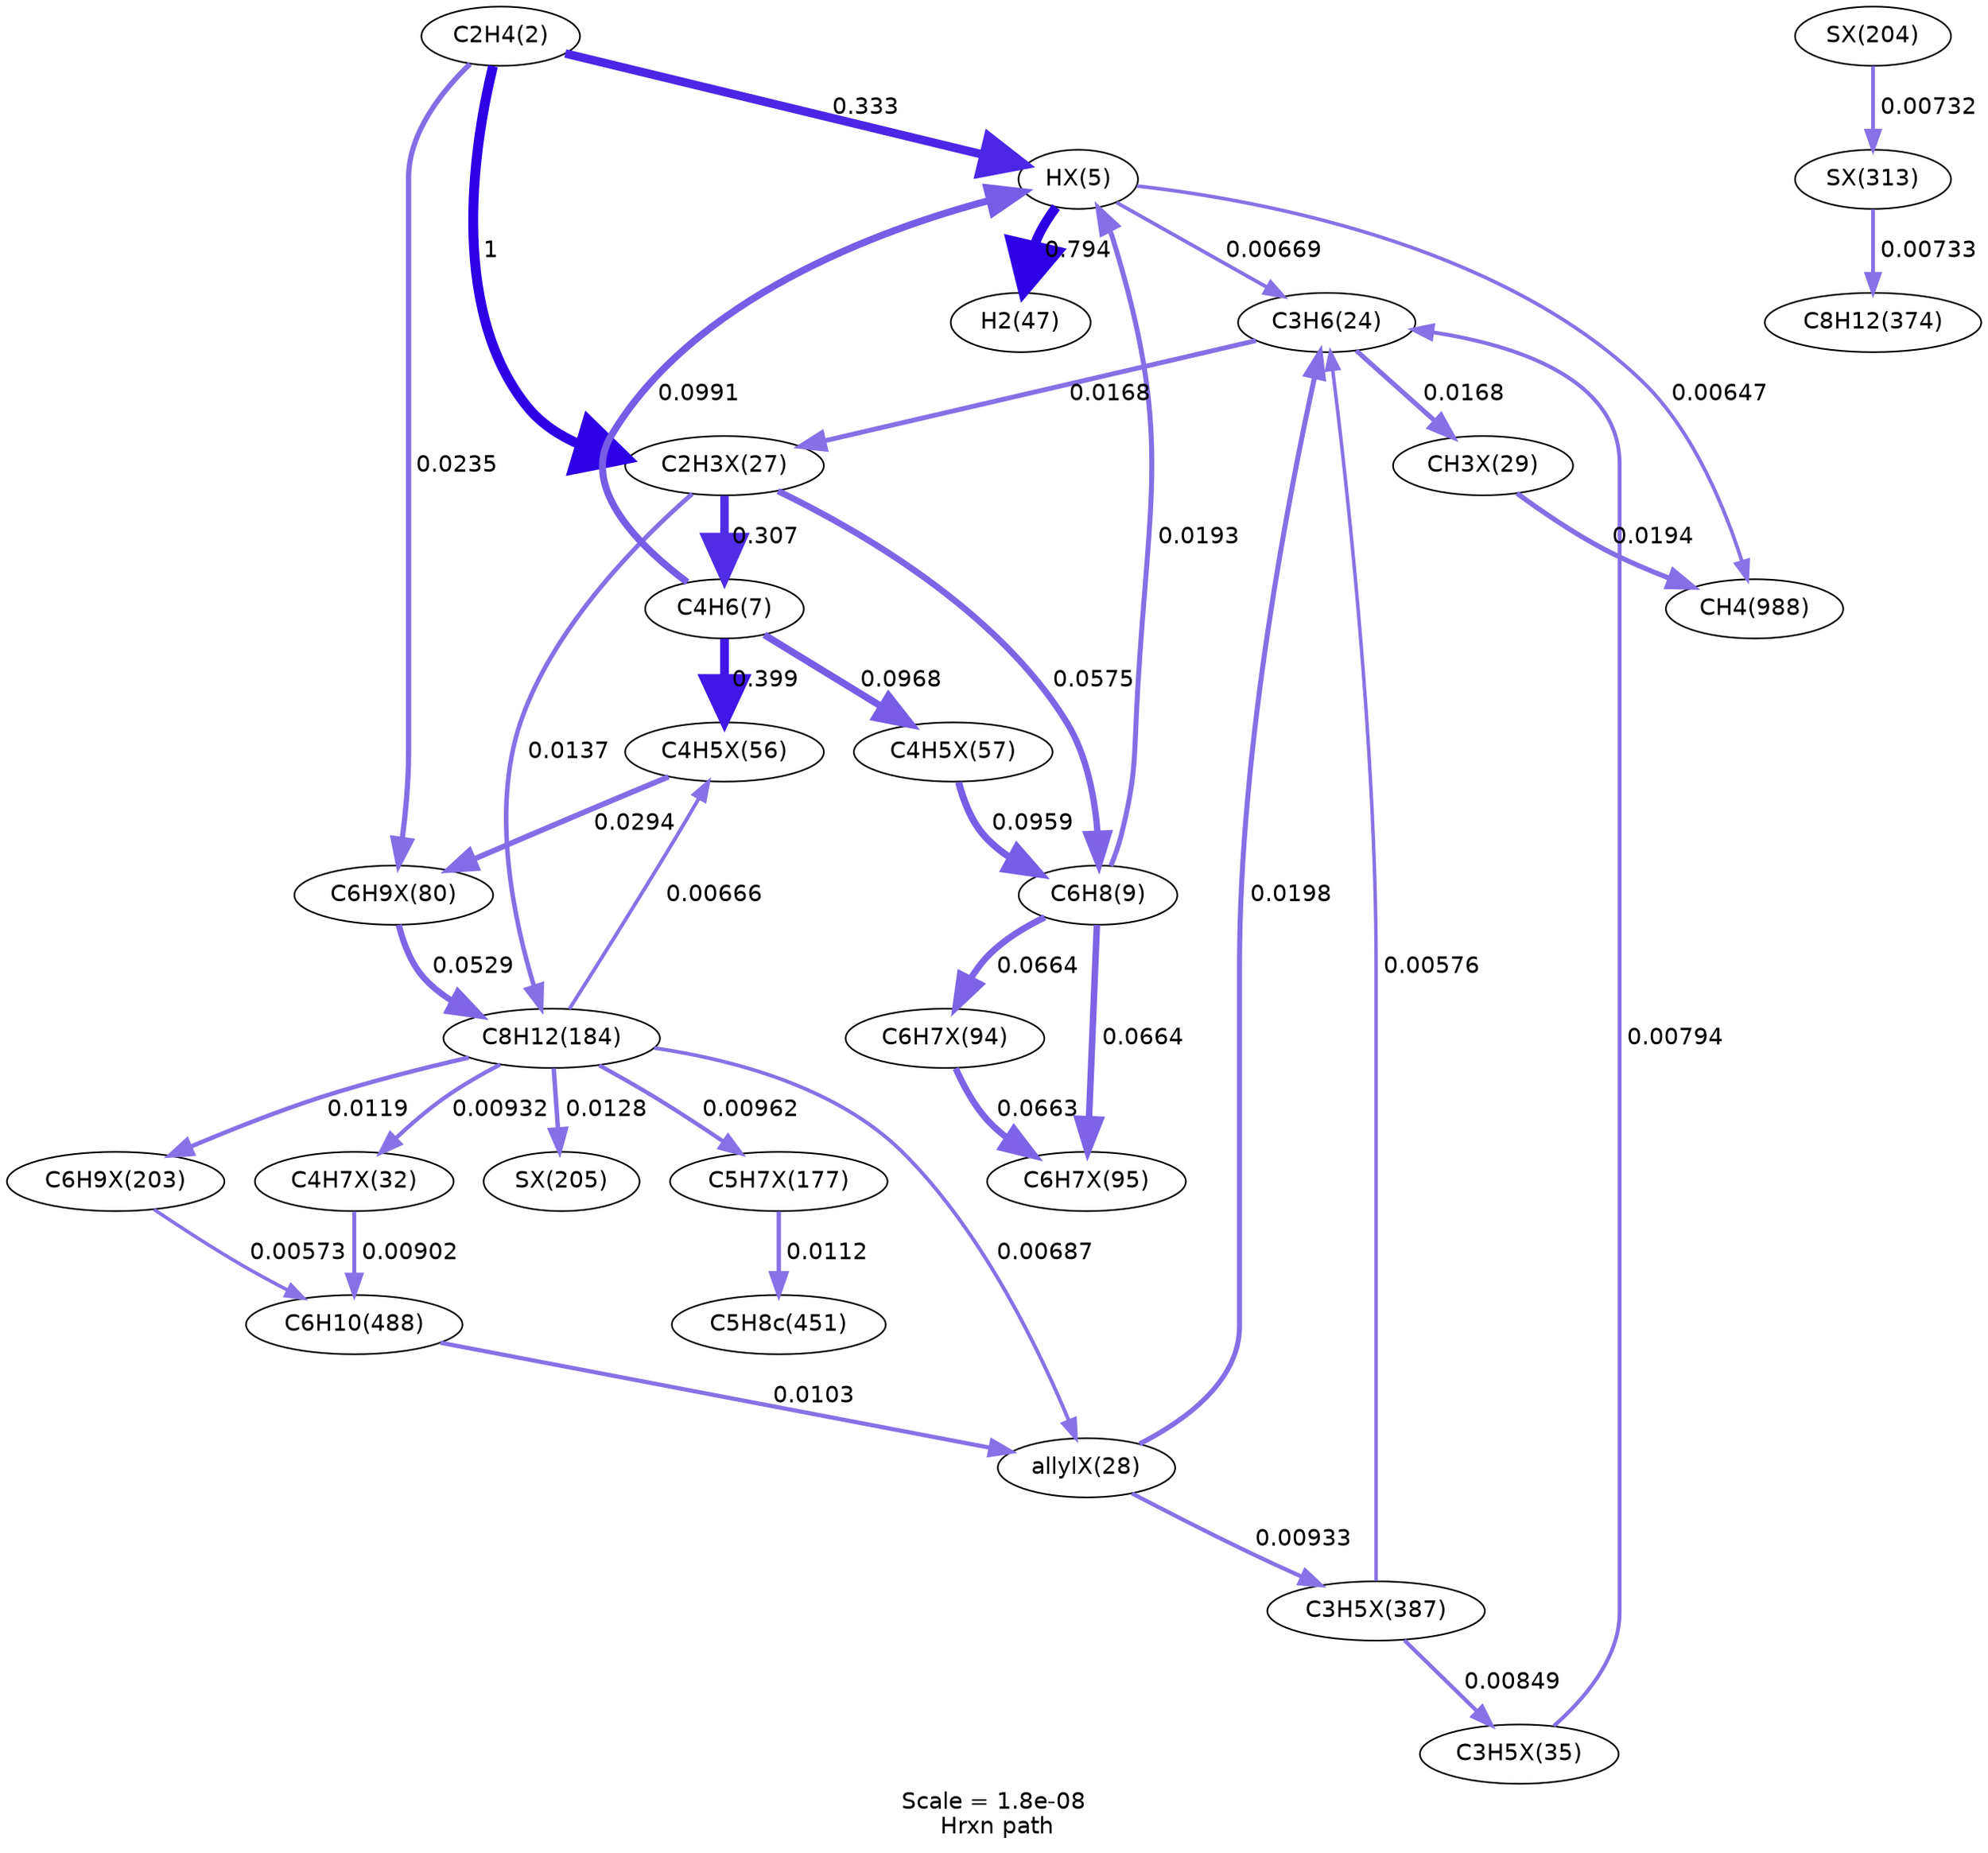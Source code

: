 digraph reaction_paths {
center=1;
s5 -> s42[fontname="Helvetica", style="setlinewidth(5.17)", arrowsize=2.59, color="0.7, 0.833, 0.9"
, label=" 0.333"];
s5 -> s43[fontname="Helvetica", style="setlinewidth(6)", arrowsize=3, color="0.7, 1.5, 0.9"
, label=" 1"];
s5 -> s54[fontname="Helvetica", style="setlinewidth(3.17)", arrowsize=1.58, color="0.7, 0.524, 0.9"
, label=" 0.0235"];
s42 -> s11[fontname="Helvetica", style="setlinewidth(5.83)", arrowsize=2.91, color="0.7, 1.29, 0.9"
, label=" 0.794"];
s8 -> s42[fontname="Helvetica", style="setlinewidth(4.26)", arrowsize=2.13, color="0.7, 0.599, 0.9"
, label=" 0.0991"];
s9 -> s42[fontname="Helvetica", style="setlinewidth(3.02)", arrowsize=1.51, color="0.7, 0.519, 0.9"
, label=" 0.0193"];
s42 -> s10[fontname="Helvetica", style="setlinewidth(2.22)", arrowsize=1.11, color="0.7, 0.507, 0.9"
, label=" 0.00669"];
s42 -> s27[fontname="Helvetica", style="setlinewidth(2.19)", arrowsize=1.1, color="0.7, 0.506, 0.9"
, label=" 0.00647"];
s43 -> s8[fontname="Helvetica", style="setlinewidth(5.11)", arrowsize=2.55, color="0.7, 0.807, 0.9"
, label=" 0.307"];
s43 -> s9[fontname="Helvetica", style="setlinewidth(3.84)", arrowsize=1.92, color="0.7, 0.558, 0.9"
, label=" 0.0575"];
s43 -> s13[fontname="Helvetica", style="setlinewidth(2.76)", arrowsize=1.38, color="0.7, 0.514, 0.9"
, label=" 0.0137"];
s10 -> s43[fontname="Helvetica", style="setlinewidth(2.92)", arrowsize=1.46, color="0.7, 0.517, 0.9"
, label=" 0.0168"];
s8 -> s51[fontname="Helvetica", style="setlinewidth(4.24)", arrowsize=2.12, color="0.7, 0.597, 0.9"
, label=" 0.0968"];
s8 -> s50[fontname="Helvetica", style="setlinewidth(5.31)", arrowsize=2.65, color="0.7, 0.899, 0.9"
, label=" 0.399"];
s51 -> s9[fontname="Helvetica", style="setlinewidth(4.23)", arrowsize=2.11, color="0.7, 0.596, 0.9"
, label=" 0.0959"];
s50 -> s54[fontname="Helvetica", style="setlinewidth(3.34)", arrowsize=1.67, color="0.7, 0.529, 0.9"
, label=" 0.0294"];
s13 -> s50[fontname="Helvetica", style="setlinewidth(2.22)", arrowsize=1.11, color="0.7, 0.507, 0.9"
, label=" 0.00666"];
s9 -> s58[fontname="Helvetica", style="setlinewidth(3.95)", arrowsize=1.98, color="0.7, 0.566, 0.9"
, label=" 0.0664"];
s9 -> s57[fontname="Helvetica", style="setlinewidth(3.95)", arrowsize=1.98, color="0.7, 0.566, 0.9"
, label=" 0.0664"];
s57 -> s58[fontname="Helvetica", style="setlinewidth(3.95)", arrowsize=1.98, color="0.7, 0.566, 0.9"
, label=" 0.0663"];
s54 -> s13[fontname="Helvetica", style="setlinewidth(3.78)", arrowsize=1.89, color="0.7, 0.553, 0.9"
, label=" 0.0529"];
s13 -> s68[fontname="Helvetica", style="setlinewidth(2.71)", arrowsize=1.35, color="0.7, 0.513, 0.9"
, label=" 0.0128"];
s13 -> s47[fontname="Helvetica", style="setlinewidth(2.47)", arrowsize=1.24, color="0.7, 0.509, 0.9"
, label=" 0.00932"];
s13 -> s66[fontname="Helvetica", style="setlinewidth(2.65)", arrowsize=1.33, color="0.7, 0.512, 0.9"
, label=" 0.0119"];
s13 -> s44[fontname="Helvetica", style="setlinewidth(2.24)", arrowsize=1.12, color="0.7, 0.507, 0.9"
, label=" 0.00687"];
s13 -> s64[fontname="Helvetica", style="setlinewidth(2.49)", arrowsize=1.25, color="0.7, 0.51, 0.9"
, label=" 0.00962"];
s67 -> s73[fontname="Helvetica", style="setlinewidth(2.29)", arrowsize=1.14, color="0.7, 0.507, 0.9"
, label=" 0.00732"];
s73 -> s16[fontname="Helvetica", style="setlinewidth(2.29)", arrowsize=1.14, color="0.7, 0.507, 0.9"
, label=" 0.00733"];
s47 -> s18[fontname="Helvetica", style="setlinewidth(2.45)", arrowsize=1.22, color="0.7, 0.509, 0.9"
, label=" 0.00902"];
s66 -> s18[fontname="Helvetica", style="setlinewidth(2.1)", arrowsize=1.05, color="0.7, 0.506, 0.9"
, label=" 0.00573"];
s18 -> s44[fontname="Helvetica", style="setlinewidth(2.55)", arrowsize=1.27, color="0.7, 0.51, 0.9"
, label=" 0.0103"];
s44 -> s74[fontname="Helvetica", style="setlinewidth(2.47)", arrowsize=1.24, color="0.7, 0.509, 0.9"
, label=" 0.00933"];
s44 -> s10[fontname="Helvetica", style="setlinewidth(3.04)", arrowsize=1.52, color="0.7, 0.52, 0.9"
, label=" 0.0198"];
s64 -> s17[fontname="Helvetica", style="setlinewidth(2.61)", arrowsize=1.31, color="0.7, 0.511, 0.9"
, label=" 0.0112"];
s74 -> s49[fontname="Helvetica", style="setlinewidth(2.4)", arrowsize=1.2, color="0.7, 0.508, 0.9"
, label=" 0.00849"];
s74 -> s10[fontname="Helvetica", style="setlinewidth(2.11)", arrowsize=1.05, color="0.7, 0.506, 0.9"
, label=" 0.00576"];
s49 -> s10[fontname="Helvetica", style="setlinewidth(2.35)", arrowsize=1.17, color="0.7, 0.508, 0.9"
, label=" 0.00794"];
s10 -> s45[fontname="Helvetica", style="setlinewidth(2.92)", arrowsize=1.46, color="0.7, 0.517, 0.9"
, label=" 0.0168"];
s45 -> s27[fontname="Helvetica", style="setlinewidth(3.02)", arrowsize=1.51, color="0.7, 0.519, 0.9"
, label=" 0.0194"];
s5 [ fontname="Helvetica", label="C2H4(2)"];
s8 [ fontname="Helvetica", label="C4H6(7)"];
s9 [ fontname="Helvetica", label="C6H8(9)"];
s10 [ fontname="Helvetica", label="C3H6(24)"];
s11 [ fontname="Helvetica", label="H2(47)"];
s13 [ fontname="Helvetica", label="C8H12(184)"];
s16 [ fontname="Helvetica", label="C8H12(374)"];
s17 [ fontname="Helvetica", label="C5H8c(451)"];
s18 [ fontname="Helvetica", label="C6H10(488)"];
s27 [ fontname="Helvetica", label="CH4(988)"];
s42 [ fontname="Helvetica", label="HX(5)"];
s43 [ fontname="Helvetica", label="C2H3X(27)"];
s44 [ fontname="Helvetica", label="allylX(28)"];
s45 [ fontname="Helvetica", label="CH3X(29)"];
s47 [ fontname="Helvetica", label="C4H7X(32)"];
s49 [ fontname="Helvetica", label="C3H5X(35)"];
s50 [ fontname="Helvetica", label="C4H5X(56)"];
s51 [ fontname="Helvetica", label="C4H5X(57)"];
s54 [ fontname="Helvetica", label="C6H9X(80)"];
s57 [ fontname="Helvetica", label="C6H7X(94)"];
s58 [ fontname="Helvetica", label="C6H7X(95)"];
s64 [ fontname="Helvetica", label="C5H7X(177)"];
s66 [ fontname="Helvetica", label="C6H9X(203)"];
s67 [ fontname="Helvetica", label="SX(204)"];
s68 [ fontname="Helvetica", label="SX(205)"];
s73 [ fontname="Helvetica", label="SX(313)"];
s74 [ fontname="Helvetica", label="C3H5X(387)"];
 label = "Scale = 1.8e-08\l Hrxn path";
 fontname = "Helvetica";
}
